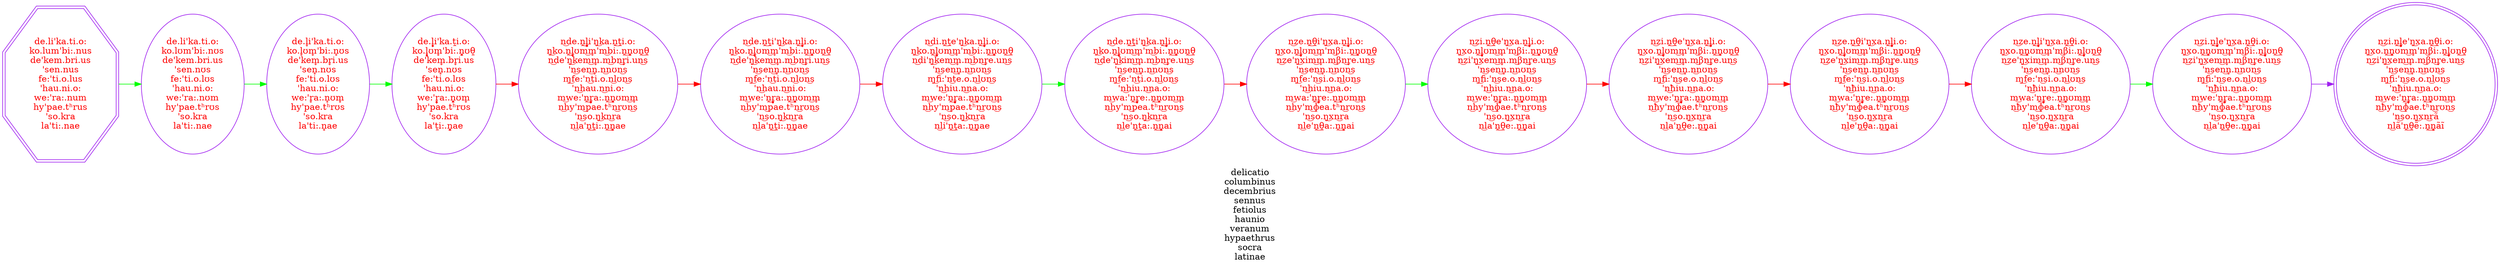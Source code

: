 digraph " We display the history of a word" {
label = "delicatio
columbinus
decembrius
sennus
fetiolus
haunio
veranum
hypaethrus
socra
latinae" 
graph[rankdir="LR"];
node [style="filled", fillcolor = "white"];
edge [style="solid", color="purple"];
0 [label="de.l̥i'ka.ti.o:
ko.l̥ʊm̥'bi:.n̥ʊs
de'kem̥.br̥i.us
'sen̥.nʊs
fe:'ti.o.lʊs
'hau.ni.o:
we:'r̥a:.n̥ʊm̥
hy'pae.tʰrʊs
'so.kra
la'ti:.n̥ae", fillcolor= white, color="purple",  fontcolor="red"];
1 [label="n͜zi.n̼͜l̥̟̟e'ŋ͜xa.n̼͜θ̼i.o:
ŋ͜xo.n̼͜n̼̥ʊm͜m̥'m͜βi:.n̼͜l̥̟̟ʊn̼͜θ̼
n͜zi'ŋ͜xem͜m̥.m͜βn͜r̥e.un͜s
'n͜sen͜n̥.n͜nʊn͜s
ɱ͜fi:'n͜se.o.n͜lʊn͜s
'n͜ħiu.n͜na.o:
m͜we:'n̼͜r̥̟̟a:.n̼͜n̼̥ʊm͜m̥
n͜ħy'm͜ɸae.tʰn͜rʊn͜s
'n͜so.ŋ͜xn͜ra
n͜la'n̼͜θ̼e:.n̼͜n̼̥ai", fillcolor= white, color="purple",  fontcolor="red"];
2 [label="n͜ze.n̼͜l̥̟̟i'ŋ͜xa.n̼͜θ̼i.o:
ŋ͜xo.n̼͜n̼̥ʊm͜m̥'m͜βi:.n̼͜l̥̟̟ʊn̼͜θ̼
n͜ze'ŋ͜xim͜m̥.m͜βn͜r̥e.un͜s
'n͜sen͜n̥.n͜nʊn͜s
ɱ͜fe:'n͜si.o.n͜lʊn͜s
'n͜ħiu.n͜na.o:
m͜wa:'n̼͜r̥̟̟e:.n̼͜n̼̥ʊm͜m̥
n͜ħy'm͜ɸea.tʰn͜rʊn͜s
'n͜so.ŋ͜xn͜ra
n͜le'n̼͜θ̼a:.n̼͜n̼̥ai", fillcolor= white, color="purple",  fontcolor="red"];
3 [label="n͜zi.n̼͜θ̼e'ŋ͜xa.n̼͜l̥̟̟i.o:
ŋ͜xo.n̼͜l̥̟̟ʊm͜m̥'m͜βi:.n̼͜n̼̥ʊn̼͜θ̼
n͜zi'ŋ͜xem͜m̥.m͜βn͜r̥e.un͜s
'n͜sen͜n̥.n͜nʊn͜s
ɱ͜fi:'n͜se.o.n͜lʊn͜s
'n͜ħiu.n͜na.o:
m͜we:'n̼͜r̥̟̟a:.n̼͜n̼̥ʊm͜m̥
n͜ħy'm͜ɸae.tʰn͜rʊn͜s
'n͜so.ŋ͜xn͜ra
n͜la'n̼͜θ̼e:.n̼͜n̼̥ai", fillcolor= white, color="purple",  fontcolor="red"];
4 [label="n͜di.n̼͜t̼e'ŋ͜ka.n̼͜l̥̟̟i.o:
ŋ͜ko.n̼͜l̥̟̟ʊm͜m̥'m͜bi:.n̼͜n̼̥ʊn̼͜θ̼
n͜di'ŋ͜kem͜m̥.m͜bn͜r̥e.un͜s
'n͜sen͜n̥.n͜nʊn͜s
ɱ͜fi:'n͜te.o.n͜lʊn͜s
'n͜hiu.n͜na.o:
m͜we:'n̼͜r̥̟̟a:.n̼͜n̼̥ʊm͜m̥
n͜hy'm͜pae.tʰn͜rʊn͜s
'n͜so.ŋ͜kn͜ra
n͜li'n̼͜t̼a:.n̼͜n̼̥ae", fillcolor= white, color="purple",  fontcolor="red"];
5 [label="n͜de.n̼͜t̼i'ŋ͜ka.n̼͜l̥̟̟i.o:
ŋ͜ko.n̼͜l̥̟̟ʊm͜m̥'m͜bi:.n̼͜n̼̥ʊn̼͜θ̼
n͜de'ŋ͜kem͜m̥.m͜bn͜r̥i.un͜s
'n͜sen͜n̥.n͜nʊn͜s
ɱ͜fe:'n͜ti.o.n͜lʊn͜s
'n͜hau.n͜ni.o:
m͜we:'n̼͜r̥̟̟a:.n̼͜n̼̥ʊm͜m̥
n͜hy'm͜pae.tʰn͜rʊn͜s
'n͜so.ŋ͜kn͜ra
n͜la'n̼͜t̼i:.n̼͜n̼̥ae", fillcolor= white, color="purple",  fontcolor="red"];
6 [label="n͜de.n̼͜l̥̟̟i'ŋ͜ka.n̼͜t̼i.o:
ŋ͜ko.n̼͜l̥̟̟ʊm͜m̥'m͜bi:.n̼͜n̼̥ʊn̼͜θ̼
n͜de'ŋ͜kem͜m̥.m͜bn͜r̥i.un͜s
'n͜sen͜n̥.n͜nʊn͜s
ɱ͜fe:'n͜ti.o.n͜lʊn͜s
'n͜hau.n͜ni.o:
m͜we:'n̼͜r̥̟̟a:.n̼͜n̼̥ʊm͜m̥
n͜hy'm͜pae.tʰn͜rʊn͜s
'n͜so.ŋ͜kn͜ra
n͜la'n̼͜t̼i:.n̼͜n̼̥ae", fillcolor= white, color="purple",  fontcolor="red"];
7 [label="n͜ze.n̼͜θ̼i'ŋ͜xa.n̼͜l̥̟̟i.o:
ŋ͜xo.n̼͜l̥̟̟ʊm͜m̥'m͜βi:.n̼͜n̼̥ʊn̼͜θ̼
n͜ze'ŋ͜xim͜m̥.m͜βn͜r̥e.un͜s
'n͜sen͜n̥.n͜nʊn͜s
ɱ͜fe:'n͜si.o.n͜lʊn͜s
'n͜hiu.n͜na.o:
m͜wa:'n̼͜r̥̟̟e:.n̼͜n̼̥ʊm͜m̥
n͜hy'm͜ɸea.tʰn͜rʊn͜s
'n͜so.ŋ͜xn͜ra
n͜le'n̼͜θ̼a:.n̼͜n̼̥ai", fillcolor= white, color="purple",  fontcolor="red"];
8 [label="n͜ze.n̼͜θ̼i'ŋ͜xa.n̼͜l̥̟̟i.o:
ŋ͜xo.n̼͜l̥̟̟ʊm͜m̥'m͜βi:.n̼͜n̼̥ʊn̼͜θ̼
n͜ze'ŋ͜xim͜m̥.m͜βn͜r̥e.un͜s
'n͜sen͜n̥.n͜nʊn͜s
ɱ͜fe:'n͜si.o.n͜lʊn͜s
'n͜ħiu.n͜na.o:
m͜wa:'n̼͜r̥̟̟e:.n̼͜n̼̥ʊm͜m̥
n͜ħy'm͜ɸea.tʰn͜rʊn͜s
'n͜so.ŋ͜xn͜ra
n͜le'n̼͜θ̼a:.n̼͜n̼̥ai", fillcolor= white, color="purple",  fontcolor="red"];
9 [label="n͜zi.n̼͜θ̼e'ŋ͜xa.n̼͜l̥̟̟i.o:
ŋ͜xo.n̼͜l̥̟̟ʊm͜m̥'m͜βi:.n̼͜n̼̥ʊn̼͜θ̼
n͜zi'ŋ͜xem͜m̥.m͜βn͜r̥e.un͜s
'n͜sen͜n̥.n͜nʊn͜s
ɱ͜fi:'n͜se.o.n͜lʊn͜s
'n͜hiu.n͜na.o:
m͜we:'n̼͜r̥̟̟a:.n̼͜n̼̥ʊm͜m̥
n͜hy'm͜ɸae.tʰn͜rʊn͜s
'n͜so.ŋ͜xn͜ra
n͜la'n̼͜θ̼e:.n̼͜n̼̥ai", fillcolor= white, color="purple",  fontcolor="red"];
10 [label="n͜de.n̼͜t̼i'ŋ͜ka.n̼͜l̥̟̟i.o:
ŋ͜ko.n̼͜l̥̟̟ʊm͜m̥'m͜bi:.n̼͜n̼̥ʊn̼͜θ̼
n͜de'ŋ͜kim͜m̥.m͜bn͜r̥e.un͜s
'n͜sen͜n̥.n͜nʊn͜s
ɱ͜fe:'n͜ti.o.n͜lʊn͜s
'n͜hiu.n͜na.o:
m͜wa:'n̼͜r̥̟̟e:.n̼͜n̼̥ʊm͜m̥
n͜hy'm͜pea.tʰn͜rʊn͜s
'n͜so.ŋ͜kn͜ra
n͜le'n̼͜t̼a:.n̼͜n̼̥ai", fillcolor= white, color="purple",  fontcolor="red"];
11 [label="de.l̥̟̟i'ka.t̼i.o:
ko.l̥̟̟ʊm̥'bi:.n̼̥ʊθ̼
de'kem̥.br̥i.us
'sen̥.nʊs
fe:'ti.o.lʊs
'hau.ni.o:
we:'r̥̟̟a:.n̼̥ʊm̥
hy'pae.tʰrʊs
'so.kra
la't̼i:.n̼̥ae", fillcolor= white, color="purple",  fontcolor="red"];
12 [label="n͜zi.n̼͜l̥̟̟e'ŋ͜xa.n̼͜θ̼i.o:
ŋ͜xo.n̼͜n̼̥ʊm͜m̥'m͜βi:.n̼͜l̥̟̟ʊn̼͜θ̼
n͜zi'ŋ͜xem͜m̥.m͜βn͜r̥e.un͜s
'n͜sen͜n̥.n͜nʊn͜s
ɱ͜fi:'n͜se.o.n͜lʊn͜s
'n͜ħiu.n͜na.o:
m͜we:'n̼͜r̥̟̟a:.n̼͜n̼̥ʊm͜m̥
n͜ħy'm͜ɸae.tʰn͜rʊn͜s
'n͜so.ŋ͜xn͜rã
n͜lã'n̼͜θ̼ẽ:.n̼͜n̼̥ãĩ", fillcolor= white, color="purple",   shape = doublecircle,  fontcolor="red"];
13 [label="de.li'ka.ti.o:
ko.lʊm'bi:.nʊs
de'kem.bri.us
'sen.nʊs
fe:'ti.o.lʊs
'hau.ni.o:
we:'ra:.nʊm
hy'pae.tʰrʊs
'so.kra
la'ti:.nae", fillcolor= white, color="purple",  fontcolor="red"];
14 [label="de.li'ka.ti.o:
ko.lum'bi:.nus
de'kem.bri.us
'sen.nus
fe:'ti.o.lus
'hau.ni.o:
we:'ra:.num
hy'pae.tʰrus
'so.kra
la'ti:.nae", fillcolor= white, color="purple",   shape = doubleoctagon,  fontcolor="red"];
1 -> 12;
2 -> 1[style="solid", color="green"];
8 -> 2[style="solid", color="red"];
3 -> 8[style="solid", color="red"];
9 -> 3[style="solid", color="red"];
7 -> 9[style="solid", color="green"];
10 -> 7[style="solid", color="red"];
4 -> 10[style="solid", color="green"];
5 -> 4[style="solid", color="red"];
6 -> 5[style="solid", color="red"];
11 -> 6[style="solid", color="red"];
0 -> 11[style="solid", color="green"];
13 -> 0[style="solid", color="green"];
14 -> 13[style="solid", color="green"];
}